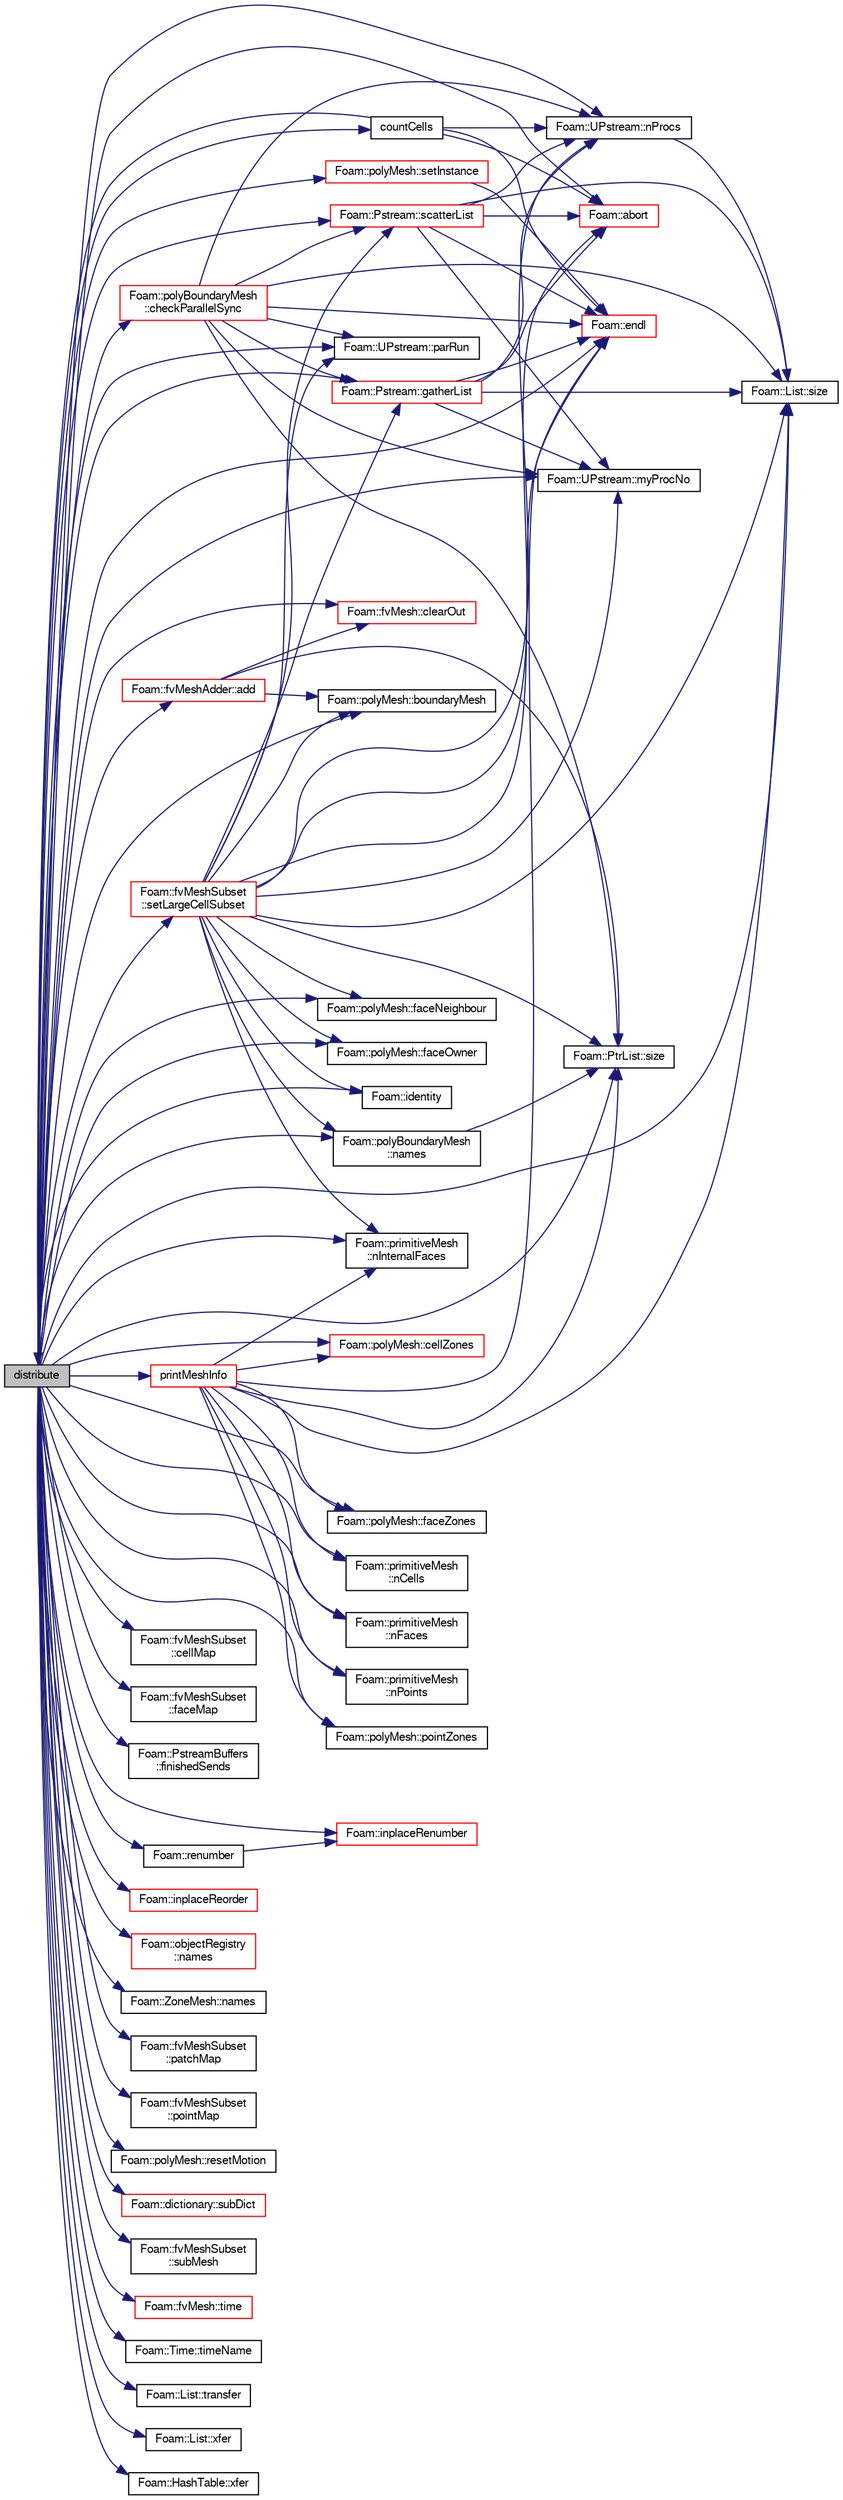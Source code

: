 digraph "distribute"
{
  bgcolor="transparent";
  edge [fontname="FreeSans",fontsize="10",labelfontname="FreeSans",labelfontsize="10"];
  node [fontname="FreeSans",fontsize="10",shape=record];
  rankdir="LR";
  Node1154 [label="distribute",height=0.2,width=0.4,color="black", fillcolor="grey75", style="filled", fontcolor="black"];
  Node1154 -> Node1155 [color="midnightblue",fontsize="10",style="solid",fontname="FreeSans"];
  Node1155 [label="Foam::abort",height=0.2,width=0.4,color="red",URL="$a21124.html#a447107a607d03e417307c203fa5fb44b"];
  Node1154 -> Node1198 [color="midnightblue",fontsize="10",style="solid",fontname="FreeSans"];
  Node1198 [label="Foam::fvMeshAdder::add",height=0.2,width=0.4,color="red",URL="$a21450.html#a279c8df949a7489a89a5f2c600e2e3ed",tooltip="Inplace add mesh to fvMesh. Maps all stored fields. Returns map. "];
  Node1198 -> Node1200 [color="midnightblue",fontsize="10",style="solid",fontname="FreeSans"];
  Node1200 [label="Foam::polyMesh::boundaryMesh",height=0.2,width=0.4,color="black",URL="$a27410.html#a9f2b68c134340291eda6197f47f25484",tooltip="Return boundary mesh. "];
  Node1198 -> Node1247 [color="midnightblue",fontsize="10",style="solid",fontname="FreeSans"];
  Node1247 [label="Foam::fvMesh::clearOut",height=0.2,width=0.4,color="red",URL="$a22766.html#af320697688df08f1438d37a86bcaf25d",tooltip="Clear all geometry and addressing. "];
  Node1198 -> Node1201 [color="midnightblue",fontsize="10",style="solid",fontname="FreeSans"];
  Node1201 [label="Foam::PtrList::size",height=0.2,width=0.4,color="black",URL="$a25914.html#a47b3bf30da1eb3ab8076b5fbe00e0494",tooltip="Return the number of elements in the PtrList. "];
  Node1154 -> Node1200 [color="midnightblue",fontsize="10",style="solid",fontname="FreeSans"];
  Node1154 -> Node1260 [color="midnightblue",fontsize="10",style="solid",fontname="FreeSans"];
  Node1260 [label="Foam::fvMeshSubset\l::cellMap",height=0.2,width=0.4,color="black",URL="$a22790.html#aa3942ff9314208a66e6aa0cdcde4d530",tooltip="Return cell map. "];
  Node1154 -> Node1243 [color="midnightblue",fontsize="10",style="solid",fontname="FreeSans"];
  Node1243 [label="Foam::polyMesh::cellZones",height=0.2,width=0.4,color="red",URL="$a27410.html#a935f422baa4405e3bb1d9e230b08f824",tooltip="Return cell zone mesh. "];
  Node1154 -> Node1261 [color="midnightblue",fontsize="10",style="solid",fontname="FreeSans"];
  Node1261 [label="Foam::polyBoundaryMesh\l::checkParallelSync",height=0.2,width=0.4,color="red",URL="$a27402.html#ae0d853449ed62624abe28bda852337c6",tooltip="Check whether all procs have all patches and in same order. Return. "];
  Node1261 -> Node1179 [color="midnightblue",fontsize="10",style="solid",fontname="FreeSans"];
  Node1179 [label="Foam::UPstream::parRun",height=0.2,width=0.4,color="black",URL="$a26270.html#adbb27f04b5705440fb8b09f278059011",tooltip="Is this a parallel run? "];
  Node1261 -> Node1201 [color="midnightblue",fontsize="10",style="solid",fontname="FreeSans"];
  Node1261 -> Node1163 [color="midnightblue",fontsize="10",style="solid",fontname="FreeSans"];
  Node1163 [label="Foam::endl",height=0.2,width=0.4,color="red",URL="$a21124.html#a2db8fe02a0d3909e9351bb4275b23ce4",tooltip="Add newline and flush stream. "];
  Node1261 -> Node1228 [color="midnightblue",fontsize="10",style="solid",fontname="FreeSans"];
  Node1228 [label="Foam::UPstream::nProcs",height=0.2,width=0.4,color="black",URL="$a26270.html#aada0e04d8127eda8ee95be0772754a4f",tooltip="Number of processes in parallel run. "];
  Node1228 -> Node1213 [color="midnightblue",fontsize="10",style="solid",fontname="FreeSans"];
  Node1213 [label="Foam::List::size",height=0.2,width=0.4,color="black",URL="$a25694.html#a8a5f6fa29bd4b500caf186f60245b384",tooltip="Override size to be inconsistent with allocated storage. "];
  Node1261 -> Node1229 [color="midnightblue",fontsize="10",style="solid",fontname="FreeSans"];
  Node1229 [label="Foam::UPstream::myProcNo",height=0.2,width=0.4,color="black",URL="$a26270.html#afc74d89573de32a3032c916f8cdd1733",tooltip="Number of this process (starting from masterNo() = 0) "];
  Node1261 -> Node1262 [color="midnightblue",fontsize="10",style="solid",fontname="FreeSans"];
  Node1262 [label="Foam::Pstream::gatherList",height=0.2,width=0.4,color="red",URL="$a26250.html#afbdf64fb42cd760690d51a9a321792d9",tooltip="Gather data but keep individual values separate. "];
  Node1262 -> Node1228 [color="midnightblue",fontsize="10",style="solid",fontname="FreeSans"];
  Node1262 -> Node1213 [color="midnightblue",fontsize="10",style="solid",fontname="FreeSans"];
  Node1262 -> Node1155 [color="midnightblue",fontsize="10",style="solid",fontname="FreeSans"];
  Node1262 -> Node1229 [color="midnightblue",fontsize="10",style="solid",fontname="FreeSans"];
  Node1262 -> Node1163 [color="midnightblue",fontsize="10",style="solid",fontname="FreeSans"];
  Node1261 -> Node1266 [color="midnightblue",fontsize="10",style="solid",fontname="FreeSans"];
  Node1266 [label="Foam::Pstream::scatterList",height=0.2,width=0.4,color="red",URL="$a26250.html#a23c38ee54f04c9d53a327db9edbdb7f0",tooltip="Scatter data. Reverse of gatherList. "];
  Node1266 -> Node1228 [color="midnightblue",fontsize="10",style="solid",fontname="FreeSans"];
  Node1266 -> Node1213 [color="midnightblue",fontsize="10",style="solid",fontname="FreeSans"];
  Node1266 -> Node1155 [color="midnightblue",fontsize="10",style="solid",fontname="FreeSans"];
  Node1266 -> Node1229 [color="midnightblue",fontsize="10",style="solid",fontname="FreeSans"];
  Node1266 -> Node1163 [color="midnightblue",fontsize="10",style="solid",fontname="FreeSans"];
  Node1261 -> Node1213 [color="midnightblue",fontsize="10",style="solid",fontname="FreeSans"];
  Node1154 -> Node1247 [color="midnightblue",fontsize="10",style="solid",fontname="FreeSans"];
  Node1154 -> Node1272 [color="midnightblue",fontsize="10",style="solid",fontname="FreeSans"];
  Node1272 [label="countCells",height=0.2,width=0.4,color="black",URL="$a21454.html#aa57d1bab8fea555d3ee75a5d2e6411cd",tooltip="Helper function: count cells per processor in wanted distribution. "];
  Node1272 -> Node1155 [color="midnightblue",fontsize="10",style="solid",fontname="FreeSans"];
  Node1272 -> Node1154 [color="midnightblue",fontsize="10",style="solid",fontname="FreeSans"];
  Node1272 -> Node1163 [color="midnightblue",fontsize="10",style="solid",fontname="FreeSans"];
  Node1272 -> Node1228 [color="midnightblue",fontsize="10",style="solid",fontname="FreeSans"];
  Node1154 -> Node1163 [color="midnightblue",fontsize="10",style="solid",fontname="FreeSans"];
  Node1154 -> Node1273 [color="midnightblue",fontsize="10",style="solid",fontname="FreeSans"];
  Node1273 [label="Foam::fvMeshSubset\l::faceMap",height=0.2,width=0.4,color="black",URL="$a22790.html#a14fa815e4326f6d2a9d1a356991d3e60",tooltip="Return face map. "];
  Node1154 -> Node1274 [color="midnightblue",fontsize="10",style="solid",fontname="FreeSans"];
  Node1274 [label="Foam::polyMesh::faceNeighbour",height=0.2,width=0.4,color="black",URL="$a27410.html#a9fb57b52c700ed61f09ada65412d13e3",tooltip="Return face neighbour. "];
  Node1154 -> Node1275 [color="midnightblue",fontsize="10",style="solid",fontname="FreeSans"];
  Node1275 [label="Foam::polyMesh::faceOwner",height=0.2,width=0.4,color="black",URL="$a27410.html#a57752b49bfee23ca1944c3fb0493974f",tooltip="Return face owner. "];
  Node1154 -> Node1242 [color="midnightblue",fontsize="10",style="solid",fontname="FreeSans"];
  Node1242 [label="Foam::polyMesh::faceZones",height=0.2,width=0.4,color="black",URL="$a27410.html#af216614a0f9997169eea2cade46dc9ba",tooltip="Return face zone mesh. "];
  Node1154 -> Node1216 [color="midnightblue",fontsize="10",style="solid",fontname="FreeSans"];
  Node1216 [label="Foam::PstreamBuffers\l::finishedSends",height=0.2,width=0.4,color="black",URL="$a26254.html#a9a9e71480e6b0d1b6d8ef3450eb576ce",tooltip="Mark all sends as having been done. This will start receives. "];
  Node1154 -> Node1262 [color="midnightblue",fontsize="10",style="solid",fontname="FreeSans"];
  Node1154 -> Node1208 [color="midnightblue",fontsize="10",style="solid",fontname="FreeSans"];
  Node1208 [label="Foam::identity",height=0.2,width=0.4,color="black",URL="$a21124.html#a36af96cb841435845fffb4fe69208490",tooltip="Create identity map (map[i] == i) of given length. "];
  Node1154 -> Node1276 [color="midnightblue",fontsize="10",style="solid",fontname="FreeSans"];
  Node1276 [label="Foam::inplaceRenumber",height=0.2,width=0.4,color="red",URL="$a21124.html#a9b337312524f331043d60cc58a96a5e1",tooltip="Inplace renumber the values of a list. "];
  Node1154 -> Node1278 [color="midnightblue",fontsize="10",style="solid",fontname="FreeSans"];
  Node1278 [label="Foam::inplaceReorder",height=0.2,width=0.4,color="red",URL="$a21124.html#afacafc96b1d456a8ba5cfb6c77ff9eb7",tooltip="Inplace reorder the elements of a list. "];
  Node1154 -> Node1229 [color="midnightblue",fontsize="10",style="solid",fontname="FreeSans"];
  Node1154 -> Node1282 [color="midnightblue",fontsize="10",style="solid",fontname="FreeSans"];
  Node1282 [label="Foam::objectRegistry\l::names",height=0.2,width=0.4,color="red",URL="$a26326.html#ada6aa4fc7adb36994dc5e27d319a3acc",tooltip="Return the list of names of the IOobjects. "];
  Node1154 -> Node1284 [color="midnightblue",fontsize="10",style="solid",fontname="FreeSans"];
  Node1284 [label="Foam::ZoneMesh::names",height=0.2,width=0.4,color="black",URL="$a27522.html#ada6aa4fc7adb36994dc5e27d319a3acc",tooltip="Return a list of zone names. "];
  Node1154 -> Node1285 [color="midnightblue",fontsize="10",style="solid",fontname="FreeSans"];
  Node1285 [label="Foam::polyBoundaryMesh\l::names",height=0.2,width=0.4,color="black",URL="$a27402.html#ada6aa4fc7adb36994dc5e27d319a3acc",tooltip="Return a list of patch names. "];
  Node1285 -> Node1201 [color="midnightblue",fontsize="10",style="solid",fontname="FreeSans"];
  Node1154 -> Node1205 [color="midnightblue",fontsize="10",style="solid",fontname="FreeSans"];
  Node1205 [label="Foam::primitiveMesh\l::nCells",height=0.2,width=0.4,color="black",URL="$a27530.html#a13b94bdb0926552bf78ad5210a73a3d5"];
  Node1154 -> Node1204 [color="midnightblue",fontsize="10",style="solid",fontname="FreeSans"];
  Node1204 [label="Foam::primitiveMesh\l::nFaces",height=0.2,width=0.4,color="black",URL="$a27530.html#abe602c985a3c9ffa67176e969e77ca6f"];
  Node1154 -> Node1222 [color="midnightblue",fontsize="10",style="solid",fontname="FreeSans"];
  Node1222 [label="Foam::primitiveMesh\l::nInternalFaces",height=0.2,width=0.4,color="black",URL="$a27530.html#aa6c7965af1f30d16d9125deb981cbdb0"];
  Node1154 -> Node1203 [color="midnightblue",fontsize="10",style="solid",fontname="FreeSans"];
  Node1203 [label="Foam::primitiveMesh\l::nPoints",height=0.2,width=0.4,color="black",URL="$a27530.html#a1c886a784a597459dbf2d9470798e9dd"];
  Node1154 -> Node1228 [color="midnightblue",fontsize="10",style="solid",fontname="FreeSans"];
  Node1154 -> Node1179 [color="midnightblue",fontsize="10",style="solid",fontname="FreeSans"];
  Node1154 -> Node1286 [color="midnightblue",fontsize="10",style="solid",fontname="FreeSans"];
  Node1286 [label="Foam::fvMeshSubset\l::patchMap",height=0.2,width=0.4,color="black",URL="$a22790.html#aa045efb1d5e259cfe47bb2167c642e18",tooltip="Return patch map. "];
  Node1154 -> Node1287 [color="midnightblue",fontsize="10",style="solid",fontname="FreeSans"];
  Node1287 [label="Foam::fvMeshSubset\l::pointMap",height=0.2,width=0.4,color="black",URL="$a22790.html#ab264ce96ca562afe4bfde91f11502eb9",tooltip="Return point map. "];
  Node1154 -> Node1241 [color="midnightblue",fontsize="10",style="solid",fontname="FreeSans"];
  Node1241 [label="Foam::polyMesh::pointZones",height=0.2,width=0.4,color="black",URL="$a27410.html#a611d392e09d31b6aa892d42c7646b1ef",tooltip="Return point zone mesh. "];
  Node1154 -> Node1288 [color="midnightblue",fontsize="10",style="solid",fontname="FreeSans"];
  Node1288 [label="printMeshInfo",height=0.2,width=0.4,color="red",URL="$a21454.html#a8a0700fdb9e32ce9809a663ad13ab01b",tooltip="Print some info on mesh. "];
  Node1288 -> Node1203 [color="midnightblue",fontsize="10",style="solid",fontname="FreeSans"];
  Node1288 -> Node1222 [color="midnightblue",fontsize="10",style="solid",fontname="FreeSans"];
  Node1288 -> Node1204 [color="midnightblue",fontsize="10",style="solid",fontname="FreeSans"];
  Node1288 -> Node1205 [color="midnightblue",fontsize="10",style="solid",fontname="FreeSans"];
  Node1288 -> Node1163 [color="midnightblue",fontsize="10",style="solid",fontname="FreeSans"];
  Node1288 -> Node1241 [color="midnightblue",fontsize="10",style="solid",fontname="FreeSans"];
  Node1288 -> Node1201 [color="midnightblue",fontsize="10",style="solid",fontname="FreeSans"];
  Node1288 -> Node1213 [color="midnightblue",fontsize="10",style="solid",fontname="FreeSans"];
  Node1288 -> Node1242 [color="midnightblue",fontsize="10",style="solid",fontname="FreeSans"];
  Node1288 -> Node1243 [color="midnightblue",fontsize="10",style="solid",fontname="FreeSans"];
  Node1154 -> Node1708 [color="midnightblue",fontsize="10",style="solid",fontname="FreeSans"];
  Node1708 [label="Foam::renumber",height=0.2,width=0.4,color="black",URL="$a21124.html#a495791c4d9e97a9fb63adc1124e336dd",tooltip="Renumber the values (not the indices) of a list. "];
  Node1708 -> Node1276 [color="midnightblue",fontsize="10",style="solid",fontname="FreeSans"];
  Node1154 -> Node1709 [color="midnightblue",fontsize="10",style="solid",fontname="FreeSans"];
  Node1709 [label="Foam::polyMesh::resetMotion",height=0.2,width=0.4,color="black",URL="$a27410.html#a8ffe82eeb39f3209e30175e771e5213f",tooltip="Reset motion. "];
  Node1154 -> Node1266 [color="midnightblue",fontsize="10",style="solid",fontname="FreeSans"];
  Node1154 -> Node1474 [color="midnightblue",fontsize="10",style="solid",fontname="FreeSans"];
  Node1474 [label="Foam::polyMesh::setInstance",height=0.2,width=0.4,color="red",URL="$a27410.html#add9813891a074bebd77384af1717b0bf",tooltip="Set the instance for mesh files. "];
  Node1474 -> Node1163 [color="midnightblue",fontsize="10",style="solid",fontname="FreeSans"];
  Node1154 -> Node1710 [color="midnightblue",fontsize="10",style="solid",fontname="FreeSans"];
  Node1710 [label="Foam::fvMeshSubset\l::setLargeCellSubset",height=0.2,width=0.4,color="red",URL="$a22790.html#aa5aecd31ebb23c10811eb60949808165",tooltip="Set the subset from all cells with region == currentRegion. "];
  Node1710 -> Node1275 [color="midnightblue",fontsize="10",style="solid",fontname="FreeSans"];
  Node1710 -> Node1274 [color="midnightblue",fontsize="10",style="solid",fontname="FreeSans"];
  Node1710 -> Node1200 [color="midnightblue",fontsize="10",style="solid",fontname="FreeSans"];
  Node1710 -> Node1222 [color="midnightblue",fontsize="10",style="solid",fontname="FreeSans"];
  Node1710 -> Node1213 [color="midnightblue",fontsize="10",style="solid",fontname="FreeSans"];
  Node1710 -> Node1155 [color="midnightblue",fontsize="10",style="solid",fontname="FreeSans"];
  Node1710 -> Node1201 [color="midnightblue",fontsize="10",style="solid",fontname="FreeSans"];
  Node1710 -> Node1163 [color="midnightblue",fontsize="10",style="solid",fontname="FreeSans"];
  Node1710 -> Node1208 [color="midnightblue",fontsize="10",style="solid",fontname="FreeSans"];
  Node1710 -> Node1179 [color="midnightblue",fontsize="10",style="solid",fontname="FreeSans"];
  Node1710 -> Node1228 [color="midnightblue",fontsize="10",style="solid",fontname="FreeSans"];
  Node1710 -> Node1229 [color="midnightblue",fontsize="10",style="solid",fontname="FreeSans"];
  Node1710 -> Node1285 [color="midnightblue",fontsize="10",style="solid",fontname="FreeSans"];
  Node1710 -> Node1262 [color="midnightblue",fontsize="10",style="solid",fontname="FreeSans"];
  Node1710 -> Node1266 [color="midnightblue",fontsize="10",style="solid",fontname="FreeSans"];
  Node1154 -> Node1213 [color="midnightblue",fontsize="10",style="solid",fontname="FreeSans"];
  Node1154 -> Node1201 [color="midnightblue",fontsize="10",style="solid",fontname="FreeSans"];
  Node1154 -> Node1508 [color="midnightblue",fontsize="10",style="solid",fontname="FreeSans"];
  Node1508 [label="Foam::dictionary::subDict",height=0.2,width=0.4,color="red",URL="$a26014.html#aaa26b5f2da6aff5a6a59af5407f1bf59",tooltip="Find and return a sub-dictionary. "];
  Node1154 -> Node1713 [color="midnightblue",fontsize="10",style="solid",fontname="FreeSans"];
  Node1713 [label="Foam::fvMeshSubset\l::subMesh",height=0.2,width=0.4,color="black",URL="$a22790.html#a2c1fbfa502563d296bb4876e8afc8c00",tooltip="Return reference to subset mesh. "];
  Node1154 -> Node1417 [color="midnightblue",fontsize="10",style="solid",fontname="FreeSans"];
  Node1417 [label="Foam::fvMesh::time",height=0.2,width=0.4,color="red",URL="$a22766.html#a0d94096809fe3376b29a2a29ca11bb18",tooltip="Return the top-level database. "];
  Node1154 -> Node1706 [color="midnightblue",fontsize="10",style="solid",fontname="FreeSans"];
  Node1706 [label="Foam::Time::timeName",height=0.2,width=0.4,color="black",URL="$a26350.html#ad9d86fef6eca18797c786726cf925179",tooltip="Return time name of given scalar time. "];
  Node1154 -> Node1598 [color="midnightblue",fontsize="10",style="solid",fontname="FreeSans"];
  Node1598 [label="Foam::List::transfer",height=0.2,width=0.4,color="black",URL="$a25694.html#a25ad1d2084d16b234b0cf91c07e832c0",tooltip="Transfer the contents of the argument List into this list. "];
  Node1154 -> Node1722 [color="midnightblue",fontsize="10",style="solid",fontname="FreeSans"];
  Node1722 [label="Foam::List::xfer",height=0.2,width=0.4,color="black",URL="$a25694.html#a48f43ee271fb2edb0fb241b72af0e59c",tooltip="Transfer contents to the Xfer container. "];
  Node1154 -> Node1723 [color="midnightblue",fontsize="10",style="solid",fontname="FreeSans"];
  Node1723 [label="Foam::HashTable::xfer",height=0.2,width=0.4,color="black",URL="$a25702.html#a2cb95ba3c8cd615a6aee23d94ef5a355",tooltip="Transfer contents to the Xfer container. "];
}
